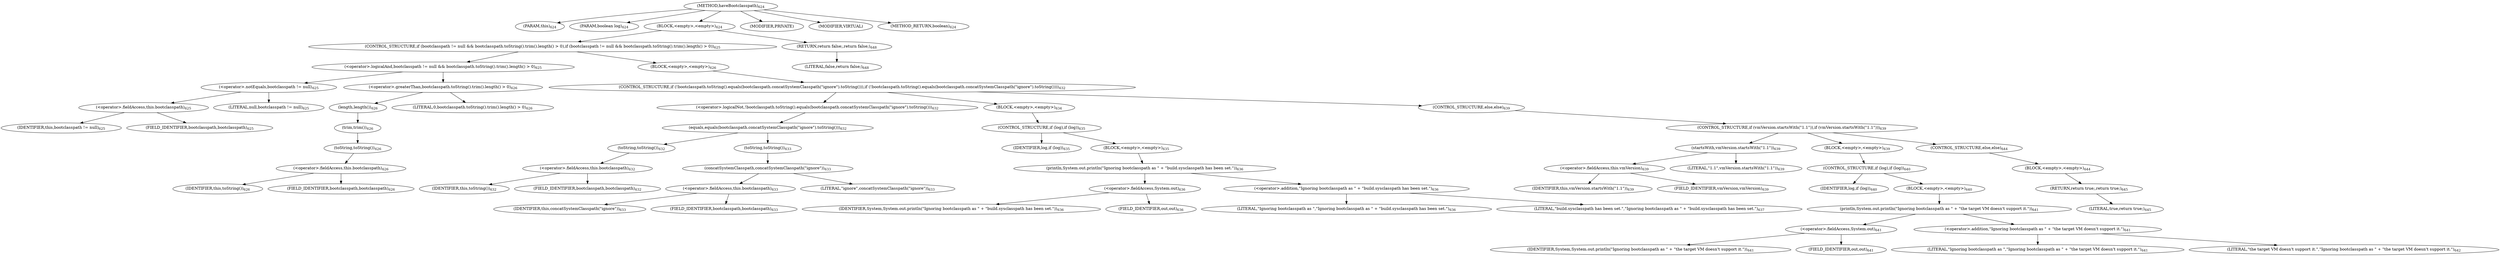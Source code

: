 digraph "haveBootclasspath" {  
"1209" [label = <(METHOD,haveBootclasspath)<SUB>624</SUB>> ]
"1210" [label = <(PARAM,this)<SUB>624</SUB>> ]
"1211" [label = <(PARAM,boolean log)<SUB>624</SUB>> ]
"1212" [label = <(BLOCK,&lt;empty&gt;,&lt;empty&gt;)<SUB>624</SUB>> ]
"1213" [label = <(CONTROL_STRUCTURE,if (bootclasspath != null &amp;&amp; bootclasspath.toString().trim().length() &gt; 0),if (bootclasspath != null &amp;&amp; bootclasspath.toString().trim().length() &gt; 0))<SUB>625</SUB>> ]
"1214" [label = <(&lt;operator&gt;.logicalAnd,bootclasspath != null &amp;&amp; bootclasspath.toString().trim().length() &gt; 0)<SUB>625</SUB>> ]
"1215" [label = <(&lt;operator&gt;.notEquals,bootclasspath != null)<SUB>625</SUB>> ]
"1216" [label = <(&lt;operator&gt;.fieldAccess,this.bootclasspath)<SUB>625</SUB>> ]
"1217" [label = <(IDENTIFIER,this,bootclasspath != null)<SUB>625</SUB>> ]
"1218" [label = <(FIELD_IDENTIFIER,bootclasspath,bootclasspath)<SUB>625</SUB>> ]
"1219" [label = <(LITERAL,null,bootclasspath != null)<SUB>625</SUB>> ]
"1220" [label = <(&lt;operator&gt;.greaterThan,bootclasspath.toString().trim().length() &gt; 0)<SUB>626</SUB>> ]
"1221" [label = <(length,length())<SUB>626</SUB>> ]
"1222" [label = <(trim,trim())<SUB>626</SUB>> ]
"1223" [label = <(toString,toString())<SUB>626</SUB>> ]
"1224" [label = <(&lt;operator&gt;.fieldAccess,this.bootclasspath)<SUB>626</SUB>> ]
"1225" [label = <(IDENTIFIER,this,toString())<SUB>626</SUB>> ]
"1226" [label = <(FIELD_IDENTIFIER,bootclasspath,bootclasspath)<SUB>626</SUB>> ]
"1227" [label = <(LITERAL,0,bootclasspath.toString().trim().length() &gt; 0)<SUB>626</SUB>> ]
"1228" [label = <(BLOCK,&lt;empty&gt;,&lt;empty&gt;)<SUB>626</SUB>> ]
"1229" [label = <(CONTROL_STRUCTURE,if (!bootclasspath.toString().equals(bootclasspath.concatSystemClasspath(&quot;ignore&quot;).toString())),if (!bootclasspath.toString().equals(bootclasspath.concatSystemClasspath(&quot;ignore&quot;).toString())))<SUB>632</SUB>> ]
"1230" [label = <(&lt;operator&gt;.logicalNot,!bootclasspath.toString().equals(bootclasspath.concatSystemClasspath(&quot;ignore&quot;).toString()))<SUB>632</SUB>> ]
"1231" [label = <(equals,equals(bootclasspath.concatSystemClasspath(&quot;ignore&quot;).toString()))<SUB>632</SUB>> ]
"1232" [label = <(toString,toString())<SUB>632</SUB>> ]
"1233" [label = <(&lt;operator&gt;.fieldAccess,this.bootclasspath)<SUB>632</SUB>> ]
"1234" [label = <(IDENTIFIER,this,toString())<SUB>632</SUB>> ]
"1235" [label = <(FIELD_IDENTIFIER,bootclasspath,bootclasspath)<SUB>632</SUB>> ]
"1236" [label = <(toString,toString())<SUB>633</SUB>> ]
"1237" [label = <(concatSystemClasspath,concatSystemClasspath(&quot;ignore&quot;))<SUB>633</SUB>> ]
"1238" [label = <(&lt;operator&gt;.fieldAccess,this.bootclasspath)<SUB>633</SUB>> ]
"1239" [label = <(IDENTIFIER,this,concatSystemClasspath(&quot;ignore&quot;))<SUB>633</SUB>> ]
"1240" [label = <(FIELD_IDENTIFIER,bootclasspath,bootclasspath)<SUB>633</SUB>> ]
"1241" [label = <(LITERAL,&quot;ignore&quot;,concatSystemClasspath(&quot;ignore&quot;))<SUB>633</SUB>> ]
"1242" [label = <(BLOCK,&lt;empty&gt;,&lt;empty&gt;)<SUB>634</SUB>> ]
"1243" [label = <(CONTROL_STRUCTURE,if (log),if (log))<SUB>635</SUB>> ]
"1244" [label = <(IDENTIFIER,log,if (log))<SUB>635</SUB>> ]
"1245" [label = <(BLOCK,&lt;empty&gt;,&lt;empty&gt;)<SUB>635</SUB>> ]
"1246" [label = <(println,System.out.println(&quot;Ignoring bootclasspath as &quot; + &quot;build.sysclasspath has been set.&quot;))<SUB>636</SUB>> ]
"1247" [label = <(&lt;operator&gt;.fieldAccess,System.out)<SUB>636</SUB>> ]
"1248" [label = <(IDENTIFIER,System,System.out.println(&quot;Ignoring bootclasspath as &quot; + &quot;build.sysclasspath has been set.&quot;))<SUB>636</SUB>> ]
"1249" [label = <(FIELD_IDENTIFIER,out,out)<SUB>636</SUB>> ]
"1250" [label = <(&lt;operator&gt;.addition,&quot;Ignoring bootclasspath as &quot; + &quot;build.sysclasspath has been set.&quot;)<SUB>636</SUB>> ]
"1251" [label = <(LITERAL,&quot;Ignoring bootclasspath as &quot;,&quot;Ignoring bootclasspath as &quot; + &quot;build.sysclasspath has been set.&quot;)<SUB>636</SUB>> ]
"1252" [label = <(LITERAL,&quot;build.sysclasspath has been set.&quot;,&quot;Ignoring bootclasspath as &quot; + &quot;build.sysclasspath has been set.&quot;)<SUB>637</SUB>> ]
"1253" [label = <(CONTROL_STRUCTURE,else,else)<SUB>639</SUB>> ]
"1254" [label = <(CONTROL_STRUCTURE,if (vmVersion.startsWith(&quot;1.1&quot;)),if (vmVersion.startsWith(&quot;1.1&quot;)))<SUB>639</SUB>> ]
"1255" [label = <(startsWith,vmVersion.startsWith(&quot;1.1&quot;))<SUB>639</SUB>> ]
"1256" [label = <(&lt;operator&gt;.fieldAccess,this.vmVersion)<SUB>639</SUB>> ]
"1257" [label = <(IDENTIFIER,this,vmVersion.startsWith(&quot;1.1&quot;))<SUB>639</SUB>> ]
"1258" [label = <(FIELD_IDENTIFIER,vmVersion,vmVersion)<SUB>639</SUB>> ]
"1259" [label = <(LITERAL,&quot;1.1&quot;,vmVersion.startsWith(&quot;1.1&quot;))<SUB>639</SUB>> ]
"1260" [label = <(BLOCK,&lt;empty&gt;,&lt;empty&gt;)<SUB>639</SUB>> ]
"1261" [label = <(CONTROL_STRUCTURE,if (log),if (log))<SUB>640</SUB>> ]
"1262" [label = <(IDENTIFIER,log,if (log))<SUB>640</SUB>> ]
"1263" [label = <(BLOCK,&lt;empty&gt;,&lt;empty&gt;)<SUB>640</SUB>> ]
"1264" [label = <(println,System.out.println(&quot;Ignoring bootclasspath as &quot; + &quot;the target VM doesn't support it.&quot;))<SUB>641</SUB>> ]
"1265" [label = <(&lt;operator&gt;.fieldAccess,System.out)<SUB>641</SUB>> ]
"1266" [label = <(IDENTIFIER,System,System.out.println(&quot;Ignoring bootclasspath as &quot; + &quot;the target VM doesn't support it.&quot;))<SUB>641</SUB>> ]
"1267" [label = <(FIELD_IDENTIFIER,out,out)<SUB>641</SUB>> ]
"1268" [label = <(&lt;operator&gt;.addition,&quot;Ignoring bootclasspath as &quot; + &quot;the target VM doesn't support it.&quot;)<SUB>641</SUB>> ]
"1269" [label = <(LITERAL,&quot;Ignoring bootclasspath as &quot;,&quot;Ignoring bootclasspath as &quot; + &quot;the target VM doesn't support it.&quot;)<SUB>641</SUB>> ]
"1270" [label = <(LITERAL,&quot;the target VM doesn't support it.&quot;,&quot;Ignoring bootclasspath as &quot; + &quot;the target VM doesn't support it.&quot;)<SUB>642</SUB>> ]
"1271" [label = <(CONTROL_STRUCTURE,else,else)<SUB>644</SUB>> ]
"1272" [label = <(BLOCK,&lt;empty&gt;,&lt;empty&gt;)<SUB>644</SUB>> ]
"1273" [label = <(RETURN,return true;,return true;)<SUB>645</SUB>> ]
"1274" [label = <(LITERAL,true,return true;)<SUB>645</SUB>> ]
"1275" [label = <(RETURN,return false;,return false;)<SUB>648</SUB>> ]
"1276" [label = <(LITERAL,false,return false;)<SUB>648</SUB>> ]
"1277" [label = <(MODIFIER,PRIVATE)> ]
"1278" [label = <(MODIFIER,VIRTUAL)> ]
"1279" [label = <(METHOD_RETURN,boolean)<SUB>624</SUB>> ]
  "1209" -> "1210" 
  "1209" -> "1211" 
  "1209" -> "1212" 
  "1209" -> "1277" 
  "1209" -> "1278" 
  "1209" -> "1279" 
  "1212" -> "1213" 
  "1212" -> "1275" 
  "1213" -> "1214" 
  "1213" -> "1228" 
  "1214" -> "1215" 
  "1214" -> "1220" 
  "1215" -> "1216" 
  "1215" -> "1219" 
  "1216" -> "1217" 
  "1216" -> "1218" 
  "1220" -> "1221" 
  "1220" -> "1227" 
  "1221" -> "1222" 
  "1222" -> "1223" 
  "1223" -> "1224" 
  "1224" -> "1225" 
  "1224" -> "1226" 
  "1228" -> "1229" 
  "1229" -> "1230" 
  "1229" -> "1242" 
  "1229" -> "1253" 
  "1230" -> "1231" 
  "1231" -> "1232" 
  "1231" -> "1236" 
  "1232" -> "1233" 
  "1233" -> "1234" 
  "1233" -> "1235" 
  "1236" -> "1237" 
  "1237" -> "1238" 
  "1237" -> "1241" 
  "1238" -> "1239" 
  "1238" -> "1240" 
  "1242" -> "1243" 
  "1243" -> "1244" 
  "1243" -> "1245" 
  "1245" -> "1246" 
  "1246" -> "1247" 
  "1246" -> "1250" 
  "1247" -> "1248" 
  "1247" -> "1249" 
  "1250" -> "1251" 
  "1250" -> "1252" 
  "1253" -> "1254" 
  "1254" -> "1255" 
  "1254" -> "1260" 
  "1254" -> "1271" 
  "1255" -> "1256" 
  "1255" -> "1259" 
  "1256" -> "1257" 
  "1256" -> "1258" 
  "1260" -> "1261" 
  "1261" -> "1262" 
  "1261" -> "1263" 
  "1263" -> "1264" 
  "1264" -> "1265" 
  "1264" -> "1268" 
  "1265" -> "1266" 
  "1265" -> "1267" 
  "1268" -> "1269" 
  "1268" -> "1270" 
  "1271" -> "1272" 
  "1272" -> "1273" 
  "1273" -> "1274" 
  "1275" -> "1276" 
}
